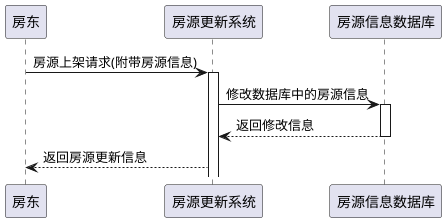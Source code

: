 @startuml 房东上架房源时序图

skinparam shadowing false
skinparam defaultFontName "微软雅黑"

participant c as "房东"
participant s as "房源更新系统"
participant d as "房源信息数据库"

c -> s: 房源上架请求(附带房源信息)
activate s

s -> d: 修改数据库中的房源信息
activate d
d --> s: 返回修改信息
deactivate d
s --> c: 返回房源更新信息

@enduml
